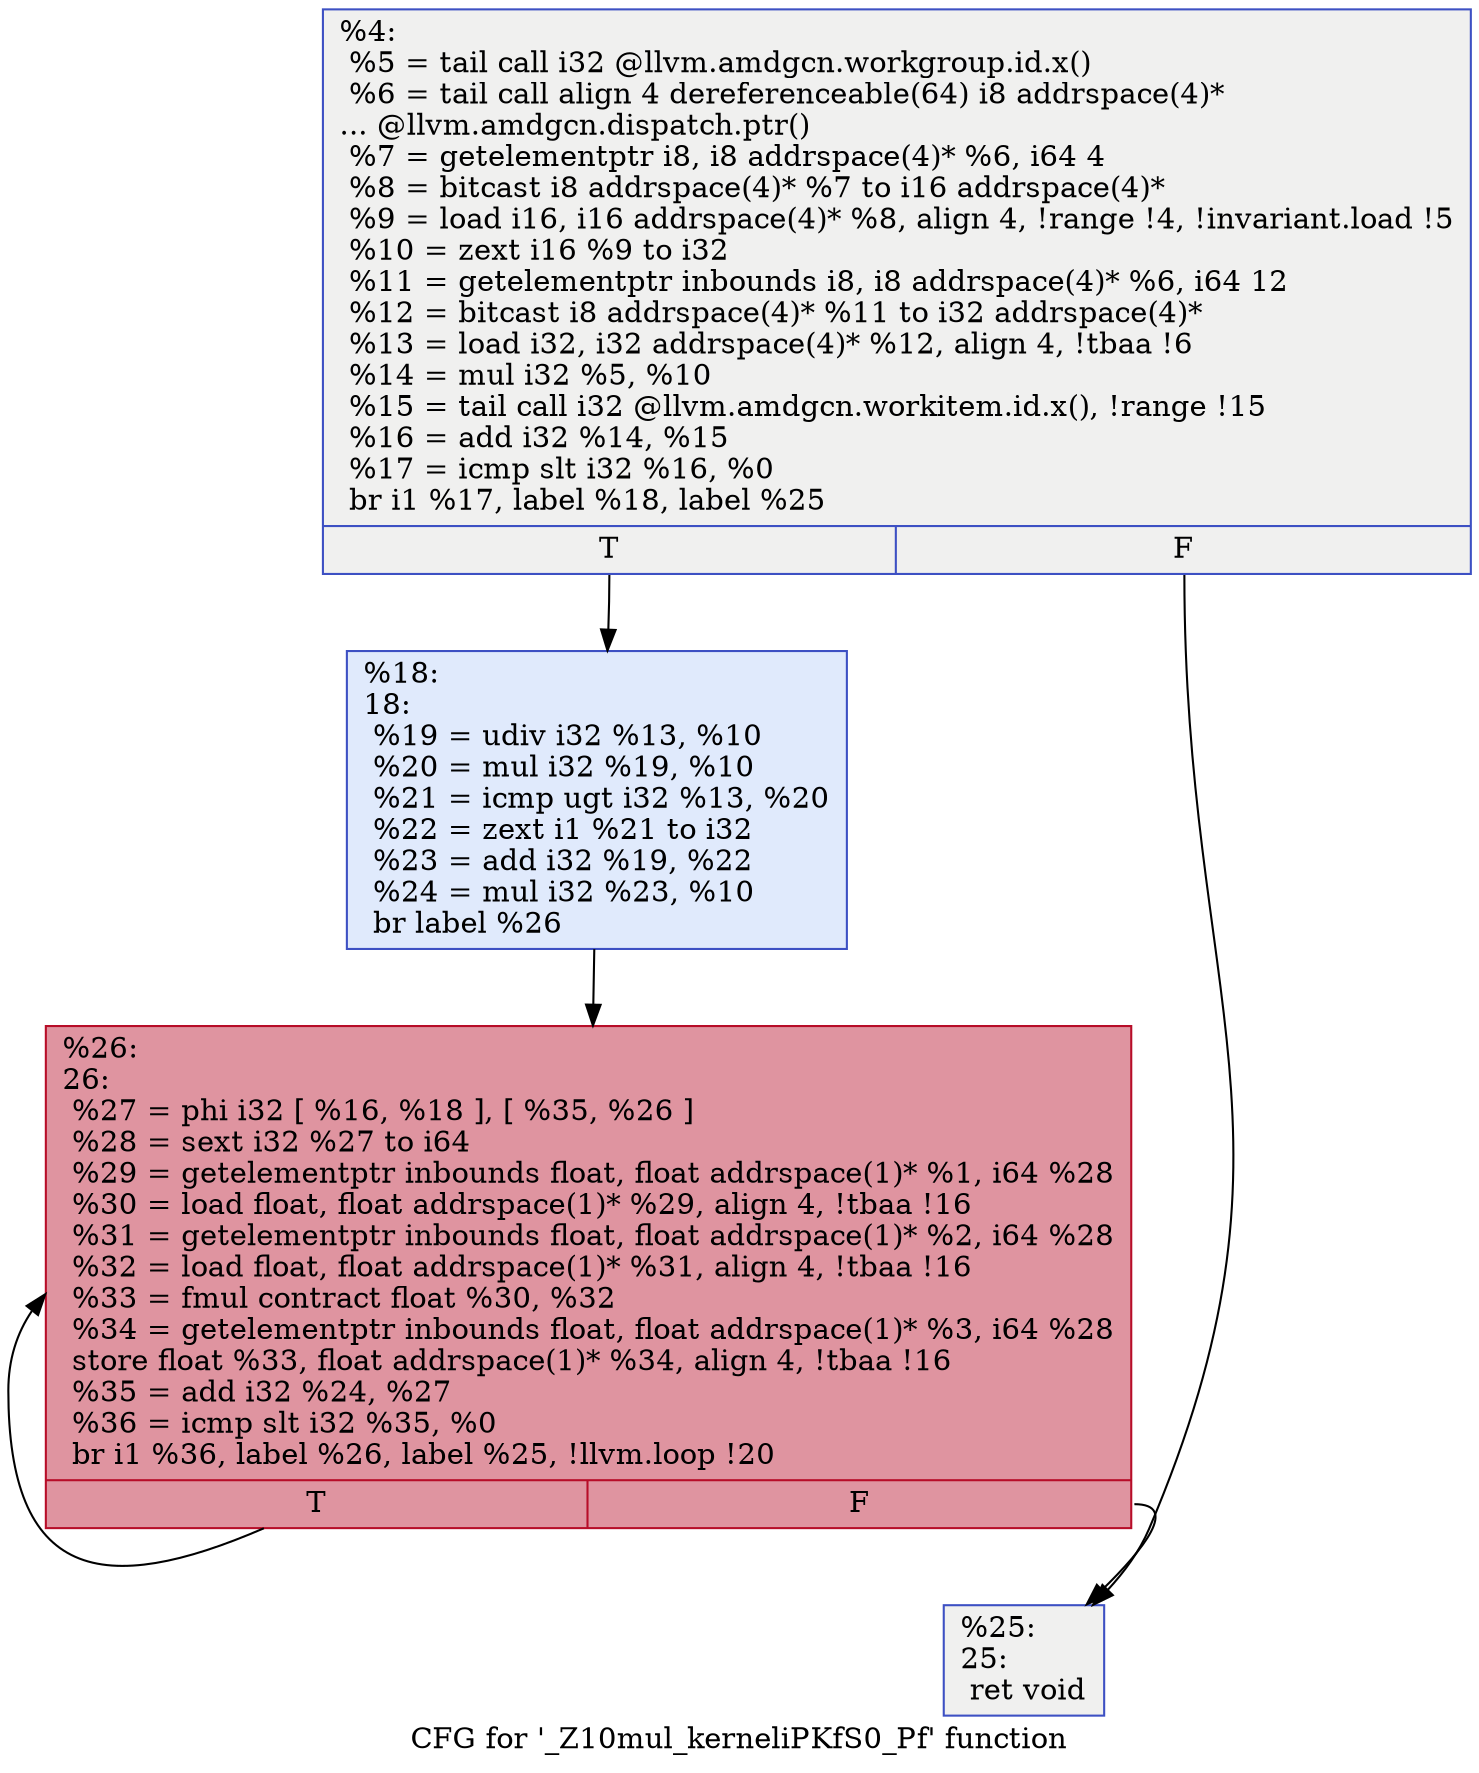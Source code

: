 digraph "CFG for '_Z10mul_kerneliPKfS0_Pf' function" {
	label="CFG for '_Z10mul_kerneliPKfS0_Pf' function";

	Node0x63d6510 [shape=record,color="#3d50c3ff", style=filled, fillcolor="#dedcdb70",label="{%4:\l  %5 = tail call i32 @llvm.amdgcn.workgroup.id.x()\l  %6 = tail call align 4 dereferenceable(64) i8 addrspace(4)*\l... @llvm.amdgcn.dispatch.ptr()\l  %7 = getelementptr i8, i8 addrspace(4)* %6, i64 4\l  %8 = bitcast i8 addrspace(4)* %7 to i16 addrspace(4)*\l  %9 = load i16, i16 addrspace(4)* %8, align 4, !range !4, !invariant.load !5\l  %10 = zext i16 %9 to i32\l  %11 = getelementptr inbounds i8, i8 addrspace(4)* %6, i64 12\l  %12 = bitcast i8 addrspace(4)* %11 to i32 addrspace(4)*\l  %13 = load i32, i32 addrspace(4)* %12, align 4, !tbaa !6\l  %14 = mul i32 %5, %10\l  %15 = tail call i32 @llvm.amdgcn.workitem.id.x(), !range !15\l  %16 = add i32 %14, %15\l  %17 = icmp slt i32 %16, %0\l  br i1 %17, label %18, label %25\l|{<s0>T|<s1>F}}"];
	Node0x63d6510:s0 -> Node0x63d8790;
	Node0x63d6510:s1 -> Node0x63d8820;
	Node0x63d8790 [shape=record,color="#3d50c3ff", style=filled, fillcolor="#b9d0f970",label="{%18:\l18:                                               \l  %19 = udiv i32 %13, %10\l  %20 = mul i32 %19, %10\l  %21 = icmp ugt i32 %13, %20\l  %22 = zext i1 %21 to i32\l  %23 = add i32 %19, %22\l  %24 = mul i32 %23, %10\l  br label %26\l}"];
	Node0x63d8790 -> Node0x63d8ca0;
	Node0x63d8820 [shape=record,color="#3d50c3ff", style=filled, fillcolor="#dedcdb70",label="{%25:\l25:                                               \l  ret void\l}"];
	Node0x63d8ca0 [shape=record,color="#b70d28ff", style=filled, fillcolor="#b70d2870",label="{%26:\l26:                                               \l  %27 = phi i32 [ %16, %18 ], [ %35, %26 ]\l  %28 = sext i32 %27 to i64\l  %29 = getelementptr inbounds float, float addrspace(1)* %1, i64 %28\l  %30 = load float, float addrspace(1)* %29, align 4, !tbaa !16\l  %31 = getelementptr inbounds float, float addrspace(1)* %2, i64 %28\l  %32 = load float, float addrspace(1)* %31, align 4, !tbaa !16\l  %33 = fmul contract float %30, %32\l  %34 = getelementptr inbounds float, float addrspace(1)* %3, i64 %28\l  store float %33, float addrspace(1)* %34, align 4, !tbaa !16\l  %35 = add i32 %24, %27\l  %36 = icmp slt i32 %35, %0\l  br i1 %36, label %26, label %25, !llvm.loop !20\l|{<s0>T|<s1>F}}"];
	Node0x63d8ca0:s0 -> Node0x63d8ca0;
	Node0x63d8ca0:s1 -> Node0x63d8820;
}
